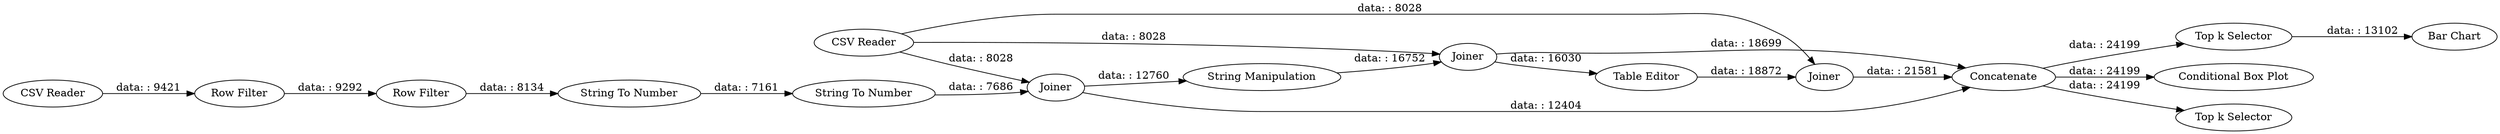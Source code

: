 digraph {
	"-8502959086875969039_1" [label="CSV Reader"]
	"-8502959086875969039_7" [label=Joiner]
	"-8502959086875969039_10" [label="Table Editor"]
	"-8502959086875969039_6" [label="CSV Reader"]
	"-8502959086875969039_3" [label="Row Filter"]
	"-8502959086875969039_11" [label=Joiner]
	"-8502959086875969039_16" [label="Top k Selector"]
	"-8502959086875969039_13" [label="Conditional Box Plot"]
	"-8502959086875969039_12" [label=Concatenate]
	"-8502959086875969039_14" [label="Bar Chart"]
	"-8502959086875969039_15" [label="Top k Selector"]
	"-8502959086875969039_8" [label="String Manipulation"]
	"-8502959086875969039_5" [label="String To Number"]
	"-8502959086875969039_4" [label="String To Number"]
	"-8502959086875969039_2" [label="Row Filter"]
	"-8502959086875969039_9" [label=Joiner]
	"-8502959086875969039_3" -> "-8502959086875969039_2" [label="data: : 9292"]
	"-8502959086875969039_9" -> "-8502959086875969039_10" [label="data: : 16030"]
	"-8502959086875969039_12" -> "-8502959086875969039_15" [label="data: : 24199"]
	"-8502959086875969039_12" -> "-8502959086875969039_16" [label="data: : 24199"]
	"-8502959086875969039_4" -> "-8502959086875969039_5" [label="data: : 7161"]
	"-8502959086875969039_8" -> "-8502959086875969039_9" [label="data: : 16752"]
	"-8502959086875969039_5" -> "-8502959086875969039_7" [label="data: : 7686"]
	"-8502959086875969039_6" -> "-8502959086875969039_11" [label="data: : 8028"]
	"-8502959086875969039_7" -> "-8502959086875969039_8" [label="data: : 12760"]
	"-8502959086875969039_12" -> "-8502959086875969039_13" [label="data: : 24199"]
	"-8502959086875969039_2" -> "-8502959086875969039_4" [label="data: : 8134"]
	"-8502959086875969039_6" -> "-8502959086875969039_9" [label="data: : 8028"]
	"-8502959086875969039_7" -> "-8502959086875969039_12" [label="data: : 12404"]
	"-8502959086875969039_6" -> "-8502959086875969039_7" [label="data: : 8028"]
	"-8502959086875969039_1" -> "-8502959086875969039_3" [label="data: : 9421"]
	"-8502959086875969039_16" -> "-8502959086875969039_14" [label="data: : 13102"]
	"-8502959086875969039_9" -> "-8502959086875969039_12" [label="data: : 18699"]
	"-8502959086875969039_10" -> "-8502959086875969039_11" [label="data: : 18872"]
	"-8502959086875969039_11" -> "-8502959086875969039_12" [label="data: : 21581"]
	rankdir=LR
}
